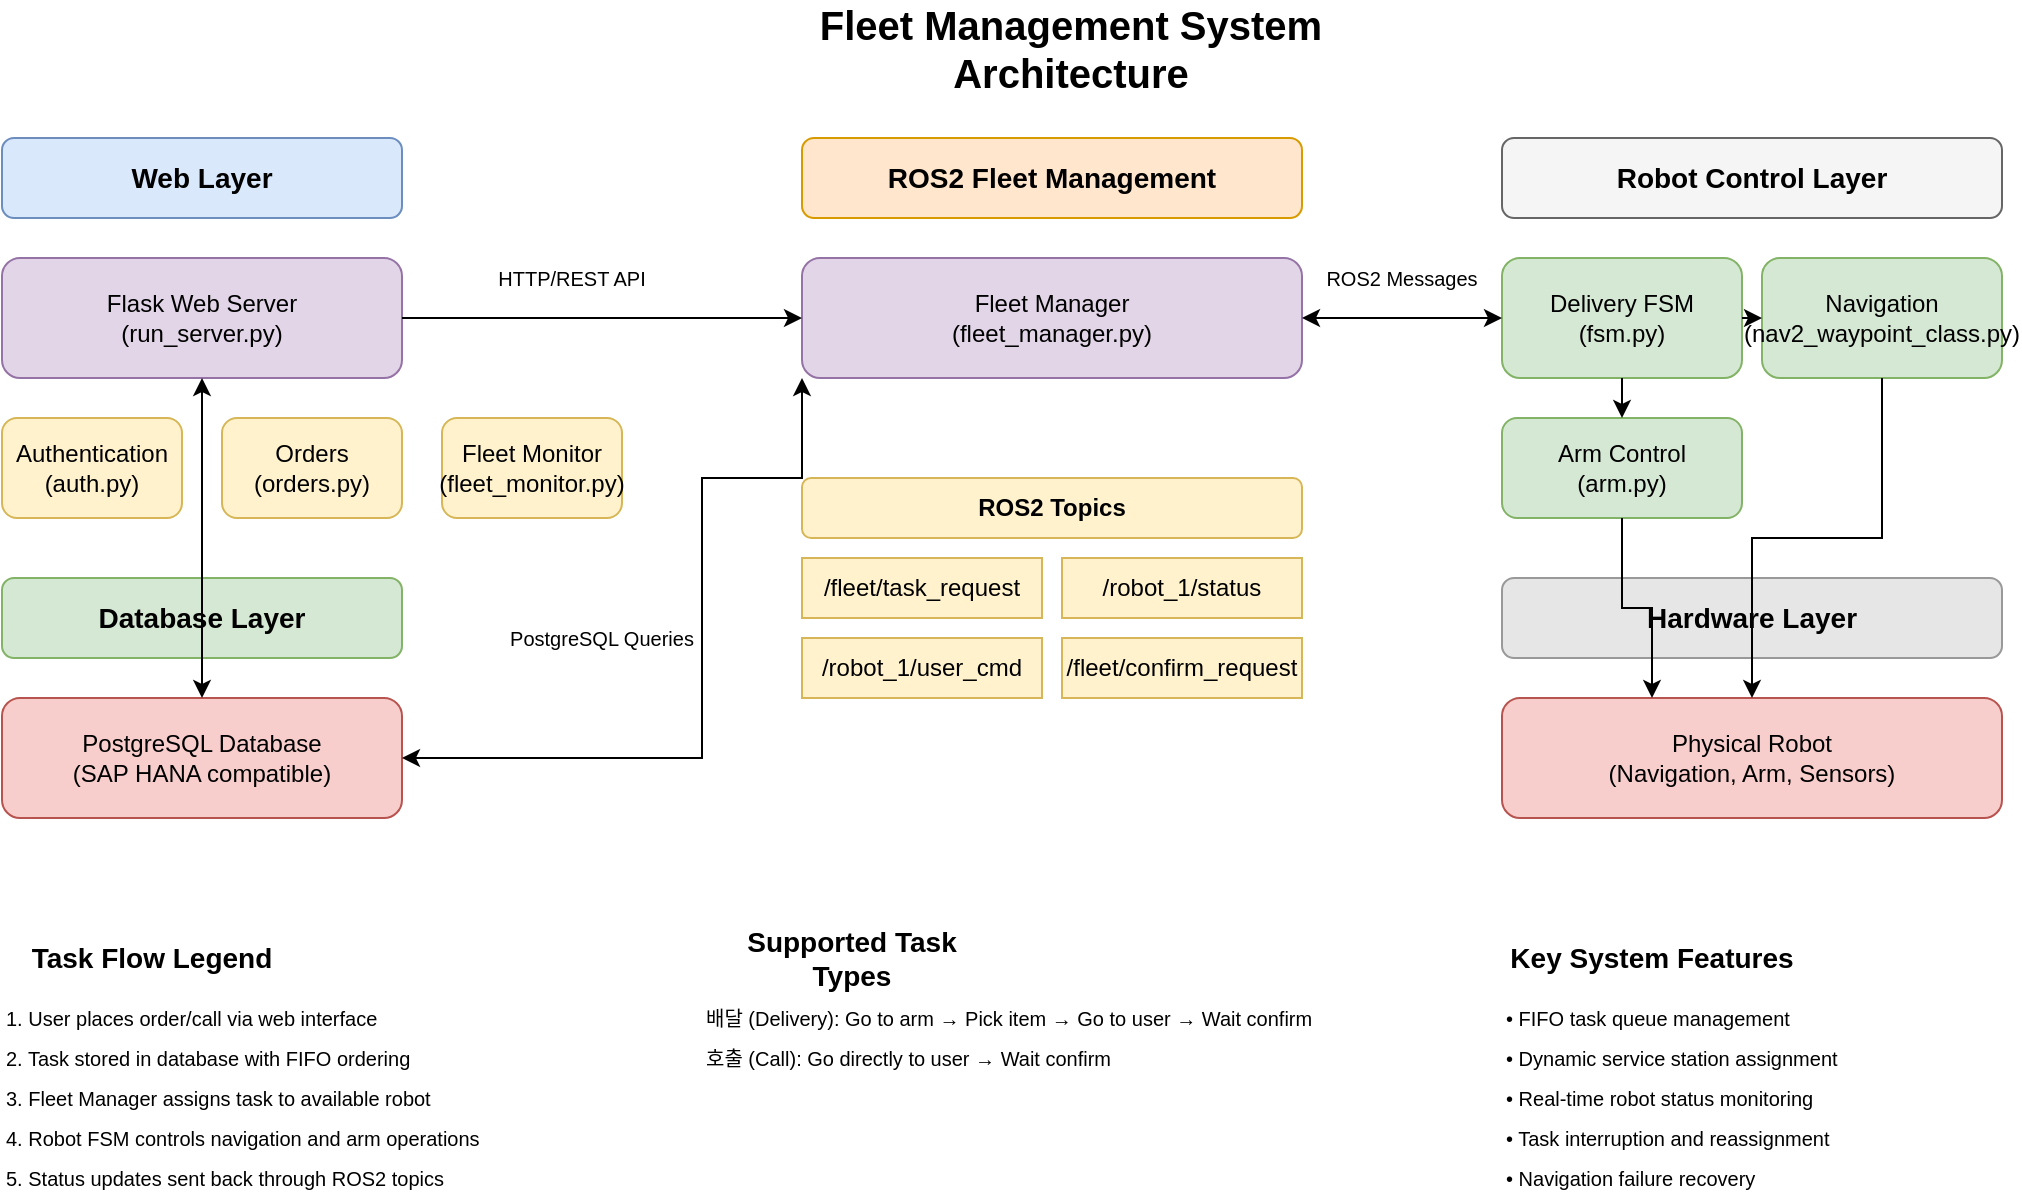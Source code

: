 <?xml version="1.0" encoding="UTF-8"?>
<mxGraphModel dx="1422" dy="794" grid="1" gridSize="10" guides="1" tooltips="1" connect="1" arrows="1" fold="1" page="1" pageScale="1" pageWidth="1169" pageHeight="827" math="0" shadow="0">
  <root>
    <mxCell id="0"/>
    <mxCell id="1" parent="0"/>
    
    <!-- Title -->
    <mxCell id="title" value="Fleet Management System Architecture" style="text;html=1;strokeColor=none;fillColor=none;align=center;verticalAlign=middle;whiteSpace=wrap;rounded=0;fontSize=20;fontStyle=1;" vertex="1" parent="1">
      <mxGeometry x="400" y="20" width="369" height="30" as="geometry"/>
    </mxCell>

    <!-- Web Layer -->
    <mxCell id="web_layer" value="Web Layer" style="rounded=1;whiteSpace=wrap;html=1;fillColor=#dae8fc;strokeColor=#6c8ebf;fontSize=14;fontStyle=1;" vertex="1" parent="1">
      <mxGeometry x="50" y="80" width="200" height="40" as="geometry"/>
    </mxCell>
    
    <!-- Flask Web Server -->
    <mxCell id="flask_server" value="Flask Web Server&#xa;(run_server.py)" style="rounded=1;whiteSpace=wrap;html=1;fillColor=#e1d5e7;strokeColor=#9673a6;" vertex="1" parent="1">
      <mxGeometry x="50" y="140" width="200" height="60" as="geometry"/>
    </mxCell>
    
    <!-- Web Routes -->
    <mxCell id="auth_route" value="Authentication&#xa;(auth.py)" style="rounded=1;whiteSpace=wrap;html=1;fillColor=#fff2cc;strokeColor=#d6b656;" vertex="1" parent="1">
      <mxGeometry x="50" y="220" width="90" height="50" as="geometry"/>
    </mxCell>
    
    <mxCell id="orders_route" value="Orders&#xa;(orders.py)" style="rounded=1;whiteSpace=wrap;html=1;fillColor=#fff2cc;strokeColor=#d6b656;" vertex="1" parent="1">
      <mxGeometry x="160" y="220" width="90" height="50" as="geometry"/>
    </mxCell>
    
    <mxCell id="fleet_monitor_route" value="Fleet Monitor&#xa;(fleet_monitor.py)" style="rounded=1;whiteSpace=wrap;html=1;fillColor=#fff2cc;strokeColor=#d6b656;" vertex="1" parent="1">
      <mxGeometry x="270" y="220" width="90" height="50" as="geometry"/>
    </mxCell>
    
    <!-- Database Layer -->
    <mxCell id="db_layer" value="Database Layer" style="rounded=1;whiteSpace=wrap;html=1;fillColor=#d5e8d4;strokeColor=#82b366;fontSize=14;fontStyle=1;" vertex="1" parent="1">
      <mxGeometry x="50" y="300" width="200" height="40" as="geometry"/>
    </mxCell>
    
    <mxCell id="postgresql" value="PostgreSQL Database&#xa;(SAP HANA compatible)" style="rounded=1;whiteSpace=wrap;html=1;fillColor=#f8cecc;strokeColor=#b85450;" vertex="1" parent="1">
      <mxGeometry x="50" y="360" width="200" height="60" as="geometry"/>
    </mxCell>
    
    <!-- ROS2 Fleet Management Layer -->
    <mxCell id="ros_layer" value="ROS2 Fleet Management" style="rounded=1;whiteSpace=wrap;html=1;fillColor=#ffe6cc;strokeColor=#d79b00;fontSize=14;fontStyle=1;" vertex="1" parent="1">
      <mxGeometry x="450" y="80" width="250" height="40" as="geometry"/>
    </mxCell>
    
    <!-- Fleet Manager -->
    <mxCell id="fleet_manager" value="Fleet Manager&#xa;(fleet_manager.py)" style="rounded=1;whiteSpace=wrap;html=1;fillColor=#e1d5e7;strokeColor=#9673a6;" vertex="1" parent="1">
      <mxGeometry x="450" y="140" width="250" height="60" as="geometry"/>
    </mxCell>
    
    <!-- Robot Layer -->
    <mxCell id="robot_layer" value="Robot Control Layer" style="rounded=1;whiteSpace=wrap;html=1;fillColor=#f5f5f5;strokeColor=#666666;fontSize=14;fontStyle=1;" vertex="1" parent="1">
      <mxGeometry x="800" y="80" width="250" height="40" as="geometry"/>
    </mxCell>
    
    <!-- Robot Components -->
    <mxCell id="robot_fsm" value="Delivery FSM&#xa;(fsm.py)" style="rounded=1;whiteSpace=wrap;html=1;fillColor=#d5e8d4;strokeColor=#82b366;" vertex="1" parent="1">
      <mxGeometry x="800" y="140" width="120" height="60" as="geometry"/>
    </mxCell>
    
    <mxCell id="nav_system" value="Navigation&#xa;(nav2_waypoint_class.py)" style="rounded=1;whiteSpace=wrap;html=1;fillColor=#d5e8d4;strokeColor=#82b366;" vertex="1" parent="1">
      <mxGeometry x="930" y="140" width="120" height="60" as="geometry"/>
    </mxCell>
    
    <mxCell id="arm_control" value="Arm Control&#xa;(arm.py)" style="rounded=1;whiteSpace=wrap;html=1;fillColor=#d5e8d4;strokeColor=#82b366;" vertex="1" parent="1">
      <mxGeometry x="800" y="220" width="120" height="50" as="geometry"/>
    </mxCell>
    
    <!-- Hardware Layer -->
    <mxCell id="hardware_layer" value="Hardware Layer" style="rounded=1;whiteSpace=wrap;html=1;fillColor=#e6e6e6;strokeColor=#999999;fontSize=14;fontStyle=1;" vertex="1" parent="1">
      <mxGeometry x="800" y="300" width="250" height="40" as="geometry"/>
    </mxCell>
    
    <mxCell id="robot_hardware" value="Physical Robot&#xa;(Navigation, Arm, Sensors)" style="rounded=1;whiteSpace=wrap;html=1;fillColor=#f8cecc;strokeColor=#b85450;" vertex="1" parent="1">
      <mxGeometry x="800" y="360" width="250" height="60" as="geometry"/>
    </mxCell>
    
    <!-- Communication Channels -->
    <mxCell id="ros_topics" value="ROS2 Topics" style="rounded=1;whiteSpace=wrap;html=1;fillColor=#fff2cc;strokeColor=#d6b656;fontSize=12;fontStyle=1;" vertex="1" parent="1">
      <mxGeometry x="450" y="250" width="250" height="30" as="geometry"/>
    </mxCell>
    
    <mxCell id="task_request" value="/fleet/task_request" style="rounded=0;whiteSpace=wrap;html=1;fillColor=#fff2cc;strokeColor=#d6b656;" vertex="1" parent="1">
      <mxGeometry x="450" y="290" width="120" height="30" as="geometry"/>
    </mxCell>
    
    <mxCell id="robot_status" value="/robot_1/status" style="rounded=0;whiteSpace=wrap;html=1;fillColor=#fff2cc;strokeColor=#d6b656;" vertex="1" parent="1">
      <mxGeometry x="580" y="290" width="120" height="30" as="geometry"/>
    </mxCell>
    
    <mxCell id="robot_cmd" value="/robot_1/user_cmd" style="rounded=0;whiteSpace=wrap;html=1;fillColor=#fff2cc;strokeColor=#d6b656;" vertex="1" parent="1">
      <mxGeometry x="450" y="330" width="120" height="30" as="geometry"/>
    </mxCell>
    
    <mxCell id="confirm_topic" value="/fleet/confirm_request" style="rounded=0;whiteSpace=wrap;html=1;fillColor=#fff2cc;strokeColor=#d6b656;" vertex="1" parent="1">
      <mxGeometry x="580" y="330" width="120" height="30" as="geometry"/>
    </mxCell>
    
    <!-- Data Flow Arrows -->
    <!-- Web to DB -->
    <mxCell id="web_to_db" style="edgeStyle=orthogonalEdgeStyle;rounded=0;orthogonalLoop=1;jettySize=auto;html=1;exitX=0.5;exitY=1;entryX=0.5;entryY=0;startArrow=classic;startFill=1;endArrow=classic;endFill=1;" edge="1" parent="1" source="flask_server" target="postgresql">
      <mxGeometry relative="1" as="geometry"/>
    </mxCell>
    
    <!-- Web to Fleet Manager -->
    <mxCell id="web_to_fleet" style="edgeStyle=orthogonalEdgeStyle;rounded=0;orthogonalLoop=1;jettySize=auto;html=1;exitX=1;exitY=0.5;entryX=0;entryY=0.5;startArrow=none;startFill=0;endArrow=classic;endFill=1;" edge="1" parent="1" source="flask_server" target="fleet_manager">
      <mxGeometry relative="1" as="geometry"/>
    </mxCell>
    
    <!-- Fleet Manager to Robot FSM -->
    <mxCell id="fleet_to_robot" style="edgeStyle=orthogonalEdgeStyle;rounded=0;orthogonalLoop=1;jettySize=auto;html=1;exitX=1;exitY=0.5;entryX=0;entryY=0.5;startArrow=classic;startFill=1;endArrow=classic;endFill=1;" edge="1" parent="1" source="fleet_manager" target="robot_fsm">
      <mxGeometry relative="1" as="geometry"/>
    </mxCell>
    
    <!-- Robot FSM to Navigation -->
    <mxCell id="fsm_to_nav" style="edgeStyle=orthogonalEdgeStyle;rounded=0;orthogonalLoop=1;jettySize=auto;html=1;exitX=1;exitY=0.5;entryX=0;entryY=0.5;startArrow=none;startFill=0;endArrow=classic;endFill=1;" edge="1" parent="1" source="robot_fsm" target="nav_system">
      <mxGeometry relative="1" as="geometry"/>
    </mxCell>
    
    <!-- Robot FSM to Arm -->
    <mxCell id="fsm_to_arm" style="edgeStyle=orthogonalEdgeStyle;rounded=0;orthogonalLoop=1;jettySize=auto;html=1;exitX=0.5;exitY=1;entryX=0.5;entryY=0;startArrow=none;startFill=0;endArrow=classic;endFill=1;" edge="1" parent="1" source="robot_fsm" target="arm_control">
      <mxGeometry relative="1" as="geometry"/>
    </mxCell>
    
    <!-- Navigation to Hardware -->
    <mxCell id="nav_to_hw" style="edgeStyle=orthogonalEdgeStyle;rounded=0;orthogonalLoop=1;jettySize=auto;html=1;exitX=0.5;exitY=1;entryX=0.5;entryY=0;startArrow=none;startFill=0;endArrow=classic;endFill=1;" edge="1" parent="1" source="nav_system" target="robot_hardware">
      <mxGeometry relative="1" as="geometry"/>
    </mxCell>
    
    <!-- Arm to Hardware -->
    <mxCell id="arm_to_hw" style="edgeStyle=orthogonalEdgeStyle;rounded=0;orthogonalLoop=1;jettySize=auto;html=1;exitX=0.5;exitY=1;entryX=0.3;entryY=0;startArrow=none;startFill=0;endArrow=classic;endFill=1;" edge="1" parent="1" source="arm_control" target="robot_hardware">
      <mxGeometry relative="1" as="geometry"/>
    </mxCell>
    
    <!-- Fleet Manager to DB -->
    <mxCell id="fleet_to_db" style="edgeStyle=orthogonalEdgeStyle;rounded=0;orthogonalLoop=1;jettySize=auto;html=1;exitX=0;exitY=1;entryX=1;entryY=0.5;startArrow=classic;startFill=1;endArrow=classic;endFill=1;" edge="1" parent="1" source="fleet_manager" target="postgresql">
      <mxGeometry relative="1" as="geometry">
        <Array as="points">
          <mxPoint x="450" y="250"/>
          <mxPoint x="400" y="250"/>
          <mxPoint x="400" y="390"/>
        </Array>
      </mxGeometry>
    </mxCell>
    
    <!-- Labels for major data flows -->
    <mxCell id="http_label" value="HTTP/REST API" style="text;html=1;strokeColor=none;fillColor=none;align=center;verticalAlign=middle;whiteSpace=wrap;rounded=0;fontSize=10;" vertex="1" parent="1">
      <mxGeometry x="290" y="140" width="90" height="20" as="geometry"/>
    </mxCell>
    
    <mxCell id="ros_label" value="ROS2 Messages" style="text;html=1;strokeColor=none;fillColor=none;align=center;verticalAlign=middle;whiteSpace=wrap;rounded=0;fontSize=10;" vertex="1" parent="1">
      <mxGeometry x="710" y="140" width="80" height="20" as="geometry"/>
    </mxCell>
    
    <mxCell id="db_label" value="PostgreSQL Queries" style="text;html=1;strokeColor=none;fillColor=none;align=center;verticalAlign=middle;whiteSpace=wrap;rounded=0;fontSize=10;" vertex="1" parent="1">
      <mxGeometry x="300" y="320" width="100" height="20" as="geometry"/>
    </mxCell>
    
    <!-- Task Flow Legend -->
    <mxCell id="legend_title" value="Task Flow Legend" style="text;html=1;strokeColor=none;fillColor=none;align=center;verticalAlign=middle;whiteSpace=wrap;rounded=0;fontSize=14;fontStyle=1;" vertex="1" parent="1">
      <mxGeometry x="50" y="480" width="150" height="20" as="geometry"/>
    </mxCell>
    
    <mxCell id="legend_1" value="1. User places order/call via web interface" style="text;html=1;strokeColor=none;fillColor=none;align=left;verticalAlign=middle;whiteSpace=wrap;rounded=0;fontSize=10;" vertex="1" parent="1">
      <mxGeometry x="50" y="510" width="250" height="20" as="geometry"/>
    </mxCell>
    
    <mxCell id="legend_2" value="2. Task stored in database with FIFO ordering" style="text;html=1;strokeColor=none;fillColor=none;align=left;verticalAlign=middle;whiteSpace=wrap;rounded=0;fontSize=10;" vertex="1" parent="1">
      <mxGeometry x="50" y="530" width="250" height="20" as="geometry"/>
    </mxCell>
    
    <mxCell id="legend_3" value="3. Fleet Manager assigns task to available robot" style="text;html=1;strokeColor=none;fillColor=none;align=left;verticalAlign=middle;whiteSpace=wrap;rounded=0;fontSize=10;" vertex="1" parent="1">
      <mxGeometry x="50" y="550" width="250" height="20" as="geometry"/>
    </mxCell>
    
    <mxCell id="legend_4" value="4. Robot FSM controls navigation and arm operations" style="text;html=1;strokeColor=none;fillColor=none;align=left;verticalAlign=middle;whiteSpace=wrap;rounded=0;fontSize=10;" vertex="1" parent="1">
      <mxGeometry x="50" y="570" width="250" height="20" as="geometry"/>
    </mxCell>
    
    <mxCell id="legend_5" value="5. Status updates sent back through ROS2 topics" style="text;html=1;strokeColor=none;fillColor=none;align=left;verticalAlign=middle;whiteSpace=wrap;rounded=0;fontSize=10;" vertex="1" parent="1">
      <mxGeometry x="50" y="590" width="250" height="20" as="geometry"/>
    </mxCell>
    
    <!-- Task Types -->
    <mxCell id="task_types_title" value="Supported Task Types" style="text;html=1;strokeColor=none;fillColor=none;align=center;verticalAlign=middle;whiteSpace=wrap;rounded=0;fontSize=14;fontStyle=1;" vertex="1" parent="1">
      <mxGeometry x="400" y="480" width="150" height="20" as="geometry"/>
    </mxCell>
    
    <mxCell id="delivery_task" value="배달 (Delivery): Go to arm → Pick item → Go to user → Wait confirm" style="text;html=1;strokeColor=none;fillColor=none;align=left;verticalAlign=middle;whiteSpace=wrap;rounded=0;fontSize=10;" vertex="1" parent="1">
      <mxGeometry x="400" y="510" width="350" height="20" as="geometry"/>
    </mxCell>
    
    <mxCell id="call_task" value="호출 (Call): Go directly to user → Wait confirm" style="text;html=1;strokeColor=none;fillColor=none;align=left;verticalAlign=middle;whiteSpace=wrap;rounded=0;fontSize=10;" vertex="1" parent="1">
      <mxGeometry x="400" y="530" width="350" height="20" as="geometry"/>
    </mxCell>
    
    <!-- System Features -->
    <mxCell id="features_title" value="Key System Features" style="text;html=1;strokeColor=none;fillColor=none;align=center;verticalAlign=middle;whiteSpace=wrap;rounded=0;fontSize=14;fontStyle=1;" vertex="1" parent="1">
      <mxGeometry x="800" y="480" width="150" height="20" as="geometry"/>
    </mxCell>
    
    <mxCell id="feature_1" value="• FIFO task queue management" style="text;html=1;strokeColor=none;fillColor=none;align=left;verticalAlign=middle;whiteSpace=wrap;rounded=0;fontSize=10;" vertex="1" parent="1">
      <mxGeometry x="800" y="510" width="200" height="20" as="geometry"/>
    </mxCell>
    
    <mxCell id="feature_2" value="• Dynamic service station assignment" style="text;html=1;strokeColor=none;fillColor=none;align=left;verticalAlign=middle;whiteSpace=wrap;rounded=0;fontSize=10;" vertex="1" parent="1">
      <mxGeometry x="800" y="530" width="200" height="20" as="geometry"/>
    </mxCell>
    
    <mxCell id="feature_3" value="• Real-time robot status monitoring" style="text;html=1;strokeColor=none;fillColor=none;align=left;verticalAlign=middle;whiteSpace=wrap;rounded=0;fontSize=10;" vertex="1" parent="1">
      <mxGeometry x="800" y="550" width="200" height="20" as="geometry"/>
    </mxCell>
    
    <mxCell id="feature_4" value="• Task interruption and reassignment" style="text;html=1;strokeColor=none;fillColor=none;align=left;verticalAlign=middle;whiteSpace=wrap;rounded=0;fontSize=10;" vertex="1" parent="1">
      <mxGeometry x="800" y="570" width="200" height="20" as="geometry"/>
    </mxCell>
    
    <mxCell id="feature_5" value="• Navigation failure recovery" style="text;html=1;strokeColor=none;fillColor=none;align=left;verticalAlign=middle;whiteSpace=wrap;rounded=0;fontSize=10;" vertex="1" parent="1">
      <mxGeometry x="800" y="590" width="200" height="20" as="geometry"/>
    </mxCell>
    
  </root>
</mxGraphModel>